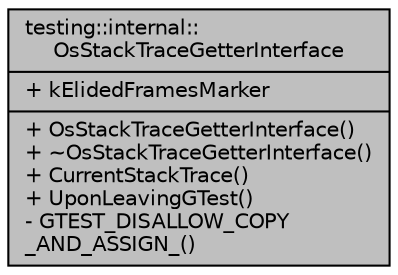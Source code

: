 digraph "testing::internal::OsStackTraceGetterInterface"
{
  edge [fontname="Helvetica",fontsize="10",labelfontname="Helvetica",labelfontsize="10"];
  node [fontname="Helvetica",fontsize="10",shape=record];
  Node2 [label="{testing::internal::\lOsStackTraceGetterInterface\n|+ kElidedFramesMarker\l|+ OsStackTraceGetterInterface()\l+ ~OsStackTraceGetterInterface()\l+ CurrentStackTrace()\l+ UponLeavingGTest()\l- GTEST_DISALLOW_COPY\l_AND_ASSIGN_()\l}",height=0.2,width=0.4,color="black", fillcolor="grey75", style="filled", fontcolor="black"];
}

